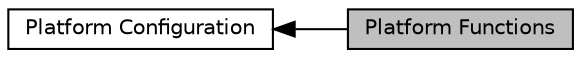 digraph "Platform Functions"
{
  edge [fontname="Helvetica",fontsize="10",labelfontname="Helvetica",labelfontsize="10"];
  node [fontname="Helvetica",fontsize="10",shape=record];
  rankdir=LR;
  Node1 [label="Platform Configuration",height=0.2,width=0.4,color="black", fillcolor="white", style="filled",URL="$group___s_d___platform.html",tooltip="Platform specific board level configuration and control. "];
  Node0 [label="Platform Functions",height=0.2,width=0.4,color="black", fillcolor="grey75", style="filled", fontcolor="black"];
  Node1->Node0 [shape=plaintext, dir="back", style="solid"];
}
